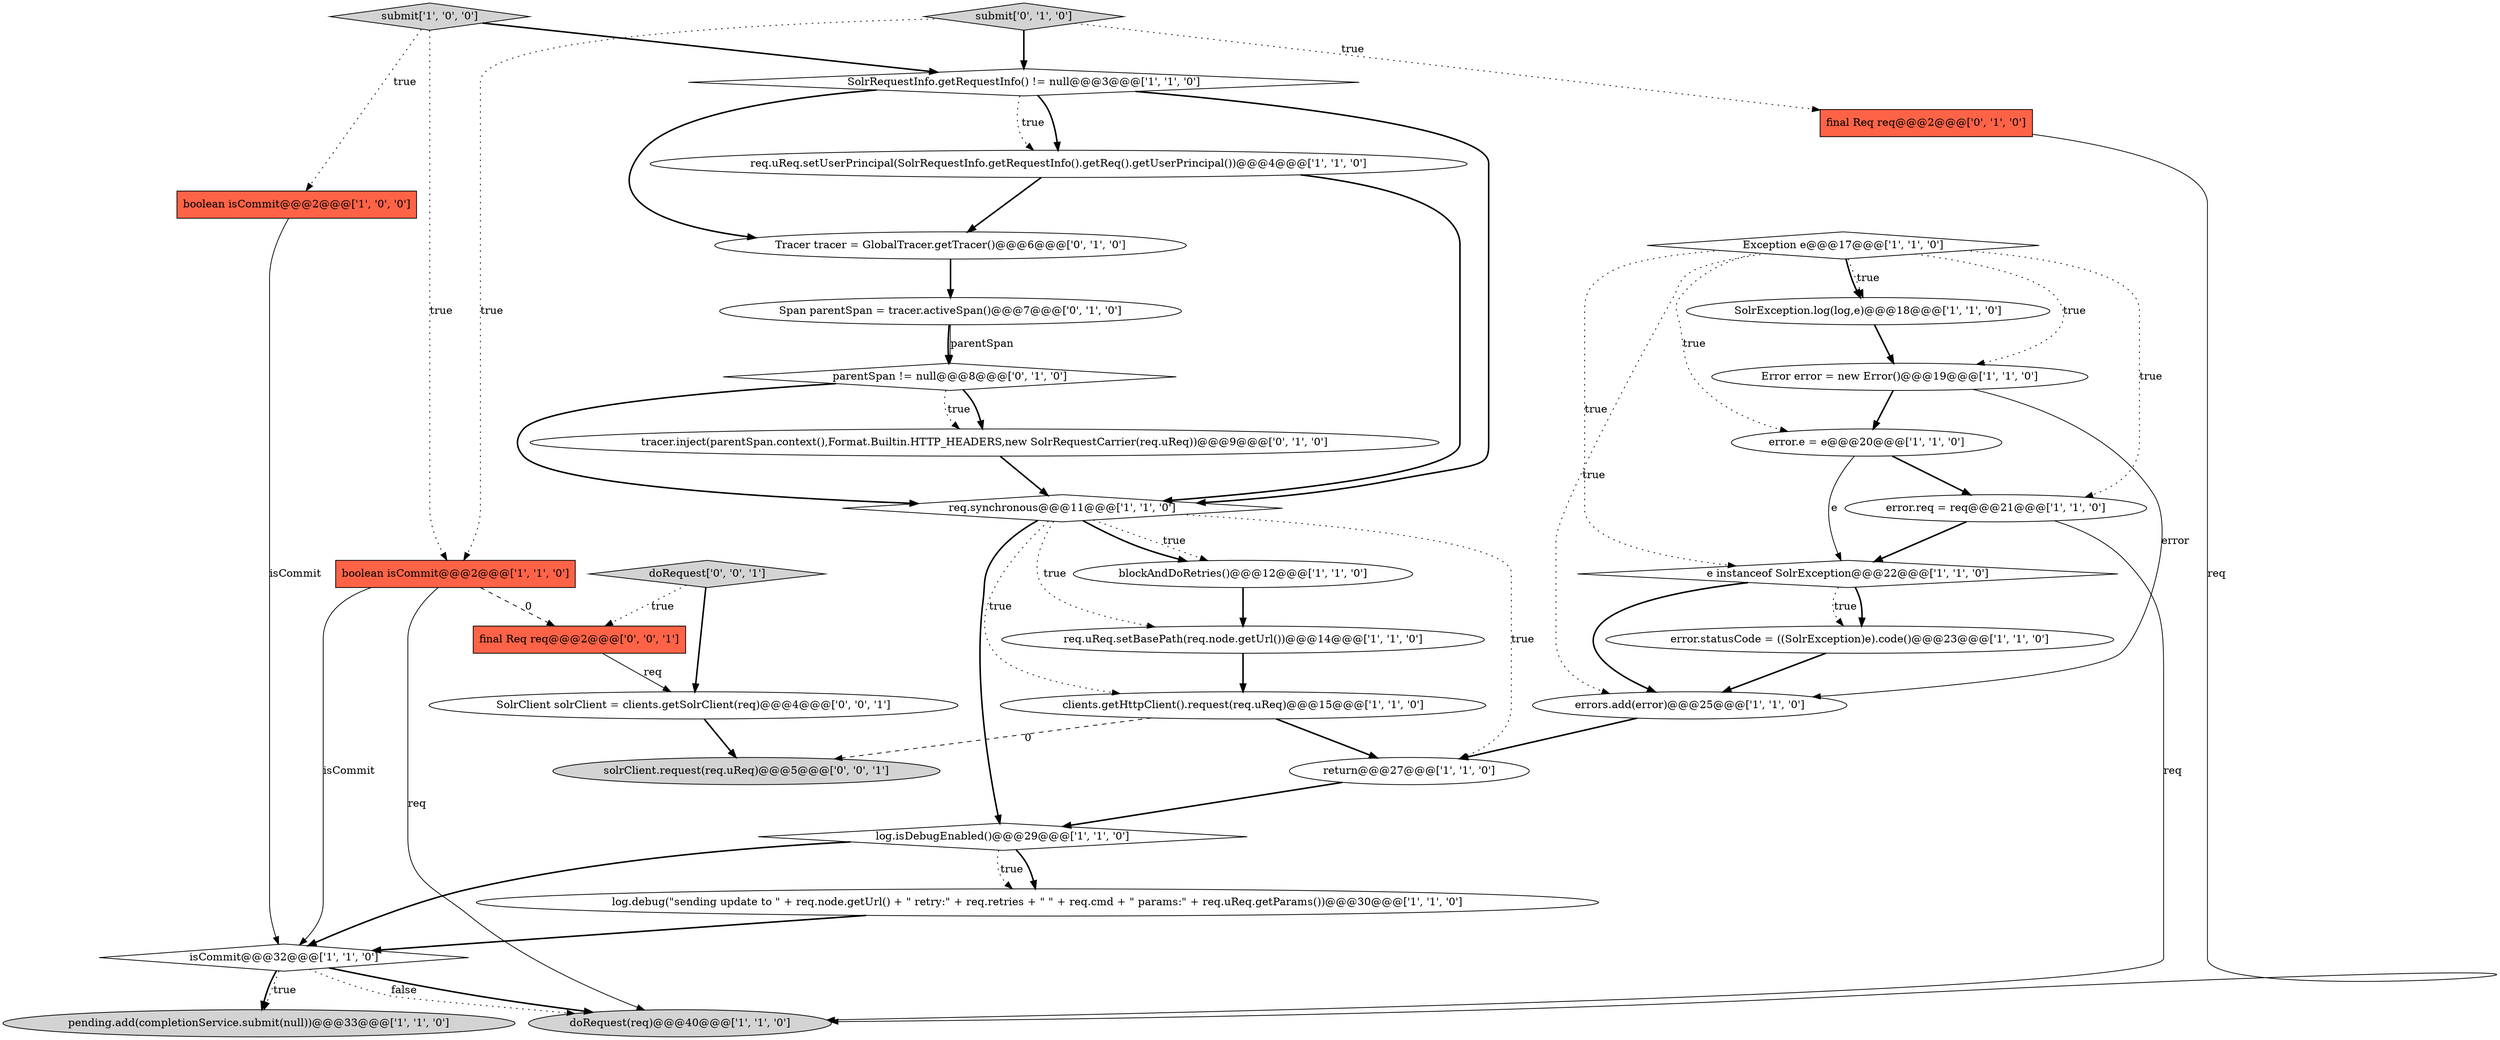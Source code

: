 digraph {
4 [style = filled, label = "log.isDebugEnabled()@@@29@@@['1', '1', '0']", fillcolor = white, shape = diamond image = "AAA0AAABBB1BBB"];
19 [style = filled, label = "SolrException.log(log,e)@@@18@@@['1', '1', '0']", fillcolor = white, shape = ellipse image = "AAA0AAABBB1BBB"];
17 [style = filled, label = "error.statusCode = ((SolrException)e).code()@@@23@@@['1', '1', '0']", fillcolor = white, shape = ellipse image = "AAA0AAABBB1BBB"];
23 [style = filled, label = "tracer.inject(parentSpan.context(),Format.Builtin.HTTP_HEADERS,new SolrRequestCarrier(req.uReq))@@@9@@@['0', '1', '0']", fillcolor = white, shape = ellipse image = "AAA1AAABBB2BBB"];
24 [style = filled, label = "parentSpan != null@@@8@@@['0', '1', '0']", fillcolor = white, shape = diamond image = "AAA1AAABBB2BBB"];
11 [style = filled, label = "e instanceof SolrException@@@22@@@['1', '1', '0']", fillcolor = white, shape = diamond image = "AAA0AAABBB1BBB"];
13 [style = filled, label = "SolrRequestInfo.getRequestInfo() != null@@@3@@@['1', '1', '0']", fillcolor = white, shape = diamond image = "AAA0AAABBB1BBB"];
7 [style = filled, label = "blockAndDoRetries()@@@12@@@['1', '1', '0']", fillcolor = white, shape = ellipse image = "AAA0AAABBB1BBB"];
31 [style = filled, label = "final Req req@@@2@@@['0', '0', '1']", fillcolor = tomato, shape = box image = "AAA0AAABBB3BBB"];
25 [style = filled, label = "submit['0', '1', '0']", fillcolor = lightgray, shape = diamond image = "AAA0AAABBB2BBB"];
16 [style = filled, label = "req.uReq.setBasePath(req.node.getUrl())@@@14@@@['1', '1', '0']", fillcolor = white, shape = ellipse image = "AAA0AAABBB1BBB"];
15 [style = filled, label = "isCommit@@@32@@@['1', '1', '0']", fillcolor = white, shape = diamond image = "AAA0AAABBB1BBB"];
12 [style = filled, label = "boolean isCommit@@@2@@@['1', '1', '0']", fillcolor = tomato, shape = box image = "AAA0AAABBB1BBB"];
2 [style = filled, label = "error.req = req@@@21@@@['1', '1', '0']", fillcolor = white, shape = ellipse image = "AAA0AAABBB1BBB"];
27 [style = filled, label = "Tracer tracer = GlobalTracer.getTracer()@@@6@@@['0', '1', '0']", fillcolor = white, shape = ellipse image = "AAA1AAABBB2BBB"];
18 [style = filled, label = "Exception e@@@17@@@['1', '1', '0']", fillcolor = white, shape = diamond image = "AAA0AAABBB1BBB"];
1 [style = filled, label = "req.synchronous@@@11@@@['1', '1', '0']", fillcolor = white, shape = diamond image = "AAA0AAABBB1BBB"];
6 [style = filled, label = "doRequest(req)@@@40@@@['1', '1', '0']", fillcolor = lightgray, shape = ellipse image = "AAA0AAABBB1BBB"];
10 [style = filled, label = "Error error = new Error()@@@19@@@['1', '1', '0']", fillcolor = white, shape = ellipse image = "AAA0AAABBB1BBB"];
21 [style = filled, label = "pending.add(completionService.submit(null))@@@33@@@['1', '1', '0']", fillcolor = lightgray, shape = ellipse image = "AAA0AAABBB1BBB"];
14 [style = filled, label = "error.e = e@@@20@@@['1', '1', '0']", fillcolor = white, shape = ellipse image = "AAA0AAABBB1BBB"];
32 [style = filled, label = "doRequest['0', '0', '1']", fillcolor = lightgray, shape = diamond image = "AAA0AAABBB3BBB"];
30 [style = filled, label = "SolrClient solrClient = clients.getSolrClient(req)@@@4@@@['0', '0', '1']", fillcolor = white, shape = ellipse image = "AAA0AAABBB3BBB"];
8 [style = filled, label = "clients.getHttpClient().request(req.uReq)@@@15@@@['1', '1', '0']", fillcolor = white, shape = ellipse image = "AAA0AAABBB1BBB"];
20 [style = filled, label = "errors.add(error)@@@25@@@['1', '1', '0']", fillcolor = white, shape = ellipse image = "AAA0AAABBB1BBB"];
5 [style = filled, label = "boolean isCommit@@@2@@@['1', '0', '0']", fillcolor = tomato, shape = box image = "AAA0AAABBB1BBB"];
9 [style = filled, label = "log.debug(\"sending update to \" + req.node.getUrl() + \" retry:\" + req.retries + \" \" + req.cmd + \" params:\" + req.uReq.getParams())@@@30@@@['1', '1', '0']", fillcolor = white, shape = ellipse image = "AAA0AAABBB1BBB"];
26 [style = filled, label = "final Req req@@@2@@@['0', '1', '0']", fillcolor = tomato, shape = box image = "AAA0AAABBB2BBB"];
29 [style = filled, label = "solrClient.request(req.uReq)@@@5@@@['0', '0', '1']", fillcolor = lightgray, shape = ellipse image = "AAA0AAABBB3BBB"];
28 [style = filled, label = "Span parentSpan = tracer.activeSpan()@@@7@@@['0', '1', '0']", fillcolor = white, shape = ellipse image = "AAA1AAABBB2BBB"];
3 [style = filled, label = "return@@@27@@@['1', '1', '0']", fillcolor = white, shape = ellipse image = "AAA0AAABBB1BBB"];
0 [style = filled, label = "req.uReq.setUserPrincipal(SolrRequestInfo.getRequestInfo().getReq().getUserPrincipal())@@@4@@@['1', '1', '0']", fillcolor = white, shape = ellipse image = "AAA0AAABBB1BBB"];
22 [style = filled, label = "submit['1', '0', '0']", fillcolor = lightgray, shape = diamond image = "AAA0AAABBB1BBB"];
15->21 [style = dotted, label="true"];
18->20 [style = dotted, label="true"];
25->12 [style = dotted, label="true"];
20->3 [style = bold, label=""];
1->8 [style = dotted, label="true"];
19->10 [style = bold, label=""];
11->20 [style = bold, label=""];
24->23 [style = bold, label=""];
27->28 [style = bold, label=""];
13->0 [style = bold, label=""];
23->1 [style = bold, label=""];
2->11 [style = bold, label=""];
7->16 [style = bold, label=""];
1->7 [style = dotted, label="true"];
32->31 [style = dotted, label="true"];
16->8 [style = bold, label=""];
9->15 [style = bold, label=""];
8->29 [style = dashed, label="0"];
26->6 [style = solid, label="req"];
15->21 [style = bold, label=""];
25->26 [style = dotted, label="true"];
11->17 [style = bold, label=""];
17->20 [style = bold, label=""];
12->15 [style = solid, label="isCommit"];
11->17 [style = dotted, label="true"];
0->1 [style = bold, label=""];
15->6 [style = bold, label=""];
8->3 [style = bold, label=""];
24->1 [style = bold, label=""];
18->11 [style = dotted, label="true"];
18->14 [style = dotted, label="true"];
0->27 [style = bold, label=""];
1->3 [style = dotted, label="true"];
10->20 [style = solid, label="error"];
24->23 [style = dotted, label="true"];
13->27 [style = bold, label=""];
28->24 [style = bold, label=""];
18->19 [style = bold, label=""];
12->31 [style = dashed, label="0"];
4->9 [style = bold, label=""];
13->0 [style = dotted, label="true"];
15->6 [style = dotted, label="false"];
25->13 [style = bold, label=""];
18->19 [style = dotted, label="true"];
1->4 [style = bold, label=""];
18->10 [style = dotted, label="true"];
13->1 [style = bold, label=""];
4->9 [style = dotted, label="true"];
31->30 [style = solid, label="req"];
14->11 [style = solid, label="e"];
28->24 [style = solid, label="parentSpan"];
18->2 [style = dotted, label="true"];
22->5 [style = dotted, label="true"];
14->2 [style = bold, label=""];
32->30 [style = bold, label=""];
5->15 [style = solid, label="isCommit"];
22->12 [style = dotted, label="true"];
1->7 [style = bold, label=""];
4->15 [style = bold, label=""];
2->6 [style = solid, label="req"];
12->6 [style = solid, label="req"];
10->14 [style = bold, label=""];
3->4 [style = bold, label=""];
22->13 [style = bold, label=""];
30->29 [style = bold, label=""];
1->16 [style = dotted, label="true"];
}
